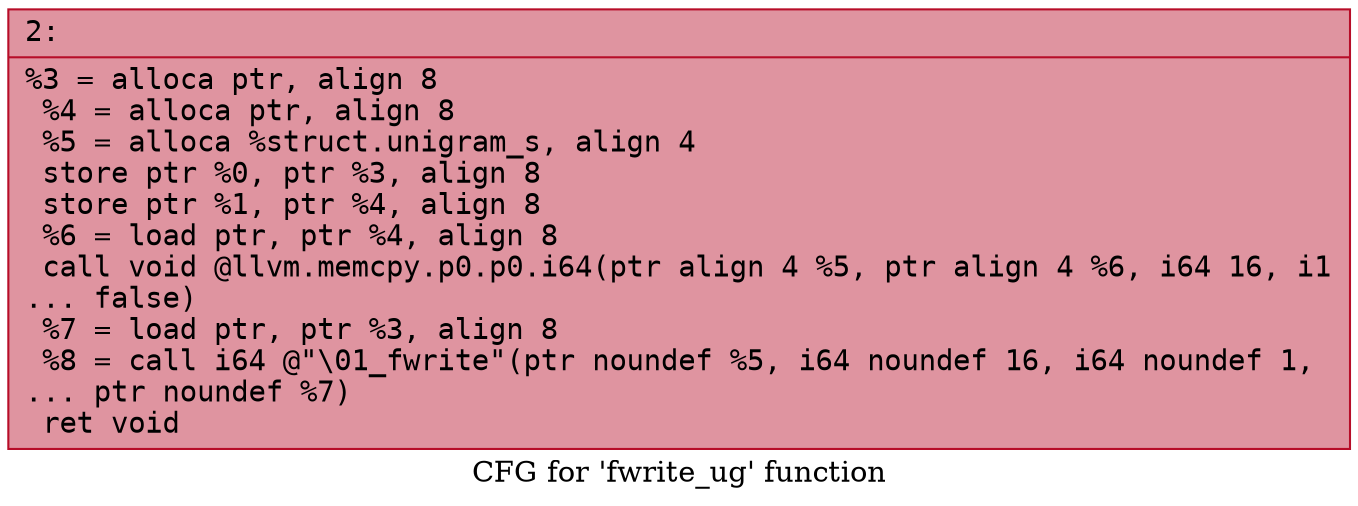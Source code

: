 digraph "CFG for 'fwrite_ug' function" {
	label="CFG for 'fwrite_ug' function";

	Node0x60000102f2f0 [shape=record,color="#b70d28ff", style=filled, fillcolor="#b70d2870" fontname="Courier",label="{2:\l|  %3 = alloca ptr, align 8\l  %4 = alloca ptr, align 8\l  %5 = alloca %struct.unigram_s, align 4\l  store ptr %0, ptr %3, align 8\l  store ptr %1, ptr %4, align 8\l  %6 = load ptr, ptr %4, align 8\l  call void @llvm.memcpy.p0.p0.i64(ptr align 4 %5, ptr align 4 %6, i64 16, i1\l... false)\l  %7 = load ptr, ptr %3, align 8\l  %8 = call i64 @\"\\01_fwrite\"(ptr noundef %5, i64 noundef 16, i64 noundef 1,\l... ptr noundef %7)\l  ret void\l}"];
}
